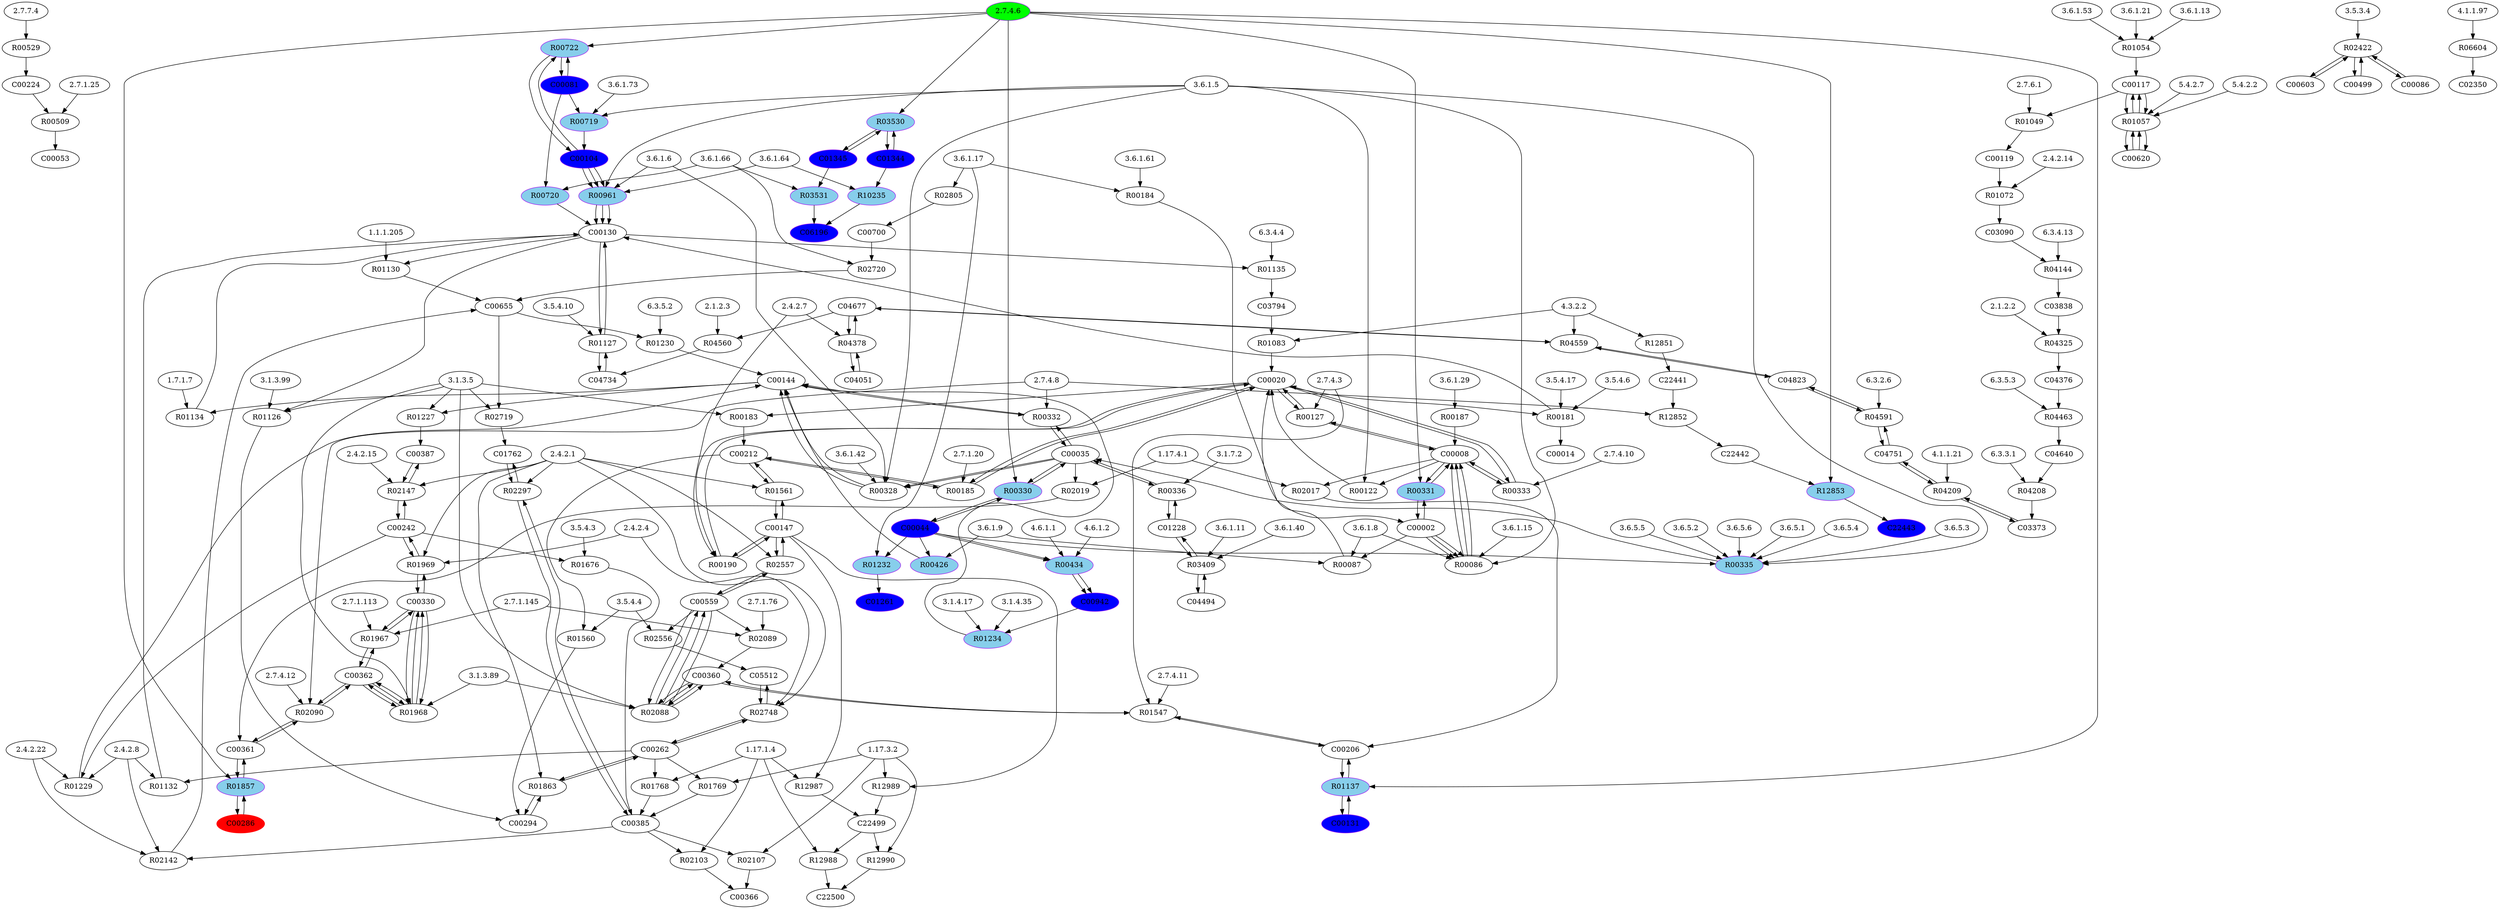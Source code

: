 digraph G {
"2.7.7.4" [type=E];
"3.6.1.66" [type=E];
"3.1.4.17" [type=E];
"1.7.1.7" [type=E];
"3.6.5.5" [type=E];
"3.5.4.17" [type=E];
"3.5.4.4" [type=E];
"3.6.1.5" [type=E];
"3.6.1.17" [type=E];
"2.4.2.1" [type=E];
"3.5.3.4" [type=E];
"4.1.1.21" [type=E];
"1.17.1.4" [type=E];
"2.7.1.76" [type=E];
"2.1.2.2" [type=E];
"2.7.4.10" [type=E];
"3.6.1.8" [type=E];
"3.6.5.2" [type=E];
"1.17.3.2" [type=E];
"2.4.2.4" [type=E];
"3.6.1.15" [type=E];
"3.6.5.6" [type=E];
"3.6.5.1" [type=E];
"3.6.1.73" [type=E];
"3.6.1.11" [type=E];
"2.7.4.11" [type=E];
"3.6.1.64" [type=E];
"2.7.1.113" [type=E];
"2.7.4.8" [type=E];
"3.6.1.29" [type=E];
"3.6.1.61" [type=E];
"3.6.1.13" [type=E];
"2.4.2.7" [type=E];
"2.4.2.8" [type=E];
"3.6.1.9" [type=E];
"3.6.5.4" [type=E];
"3.1.3.5" [type=E];
"2.4.2.22" [type=E];
"3.5.4.3" [type=E];
"1.1.1.205" [type=E];
"5.4.2.7" [type=E];
"3.6.1.42" [type=E];
"3.1.4.35" [type=E];
"2.7.1.145" [type=E];
"2.7.6.1" [type=E];
"3.6.5.3" [type=E];
"3.5.4.10" [type=E];
"2.7.1.25" [type=E];
"3.6.1.6" [type=E];
"3.6.1.53" [type=E];
"1.17.4.1" [type=E];
"6.3.3.1" [type=E];
"4.1.1.97" [type=E];
"6.3.5.3" [type=E];
"2.7.4.12" [type=E];
"6.3.4.13" [type=E];
"4.6.1.1" [type=E];
"2.7.4.6" [color=purple, fillcolor=green, style=filled, type=E];
"4.3.2.2" [type=E];
"3.5.4.6" [type=E];
"2.1.2.3" [type=E];
"2.7.4.3" [type=E];
"6.3.2.6" [type=E];
"2.4.2.15" [type=E];
"2.4.2.14" [type=E];
"2.7.1.20" [type=E];
"5.4.2.2" [type=E];
"3.1.3.89" [type=E];
"6.3.4.4" [type=E];
"6.3.5.2" [type=E];
"4.6.1.2" [type=E];
"3.6.1.21" [type=E];
"3.6.1.40" [type=E];
"3.1.3.99" [type=E];
"3.1.7.2" [type=E];
R01132 [type=R];
R04591 [type=R];
R02090 [type=R];
R01049 [type=R];
R00086 [type=R];
R12851 [type=R];
R00722 [color=purple, fillcolor=skyblue, style=filled, type=R];
R00330 [color=purple, fillcolor=skyblue, style=filled, type=R];
R00184 [type=R];
R01127 [type=R];
R01072 [type=R];
R12853 [color=purple, fillcolor=skyblue, style=filled, type=R];
R03531 [color=purple, fillcolor=skyblue, style=filled, type=R];
R12987 [type=R];
R01547 [type=R];
R00336 [type=R];
R00720 [color=purple, fillcolor=skyblue, style=filled, type=R];
R01863 [type=R];
R01857 [color=purple, fillcolor=skyblue, style=filled, type=R];
R02720 [type=R];
R02719 [type=R];
R00335 [color=purple, fillcolor=skyblue, style=filled, type=R];
R00122 [type=R];
R01768 [type=R];
R04208 [type=R];
R00509 [type=R];
R01561 [type=R];
R00529 [type=R];
R00426 [color=purple, fillcolor=skyblue, style=filled, type=R];
R01967 [type=R];
R01234 [color=purple, fillcolor=skyblue, style=filled, type=R];
R02147 [type=R];
R00187 [type=R];
R02107 [type=R];
R04209 [type=R];
R01130 [type=R];
R00183 [type=R];
R00961 [color=purple, fillcolor=skyblue, style=filled, type=R];
R02557 [type=R];
R01968 [type=R];
R01229 [type=R];
R00087 [type=R];
R01083 [type=R];
R12989 [type=R];
R12852 [type=R];
R02089 [type=R];
R04560 [type=R];
R00185 [type=R];
R01227 [type=R];
R02142 [type=R];
R01135 [type=R];
R02805 [type=R];
R01230 [type=R];
R00181 [type=R];
R01054 [type=R];
R04144 [type=R];
R00190 [type=R];
R00332 [type=R];
R01560 [type=R];
R02297 [type=R];
R03409 [type=R];
R03530 [color=purple, fillcolor=skyblue, style=filled, type=R];
R02088 [type=R];
R04559 [type=R];
R01134 [type=R];
R02019 [type=R];
R02748 [type=R];
R06604 [type=R];
R00127 [type=R];
R02017 [type=R];
R00434 [color=purple, fillcolor=skyblue, style=filled, type=R];
R00719 [color=purple, fillcolor=skyblue, style=filled, type=R];
R01057 [type=R];
R02422 [type=R];
R00331 [color=purple, fillcolor=skyblue, style=filled, type=R];
R12988 [type=R];
R04378 [type=R];
R12990 [type=R];
R04463 [type=R];
R01137 [color=purple, fillcolor=skyblue, style=filled, type=R];
R04325 [type=R];
R02103 [type=R];
R01769 [type=R];
R02556 [type=R];
R01676 [type=R];
R01969 [type=R];
R00333 [type=R];
R01126 [type=R];
R00328 [type=R];
R01232 [color=purple, fillcolor=skyblue, style=filled, type=R];
R10235 [color=purple, fillcolor=skyblue, style=filled, type=R];
C00655 [type=C];
C04051 [type=C];
C03794 [type=C];
C00008 [type=C];
C00360 [type=C];
C00212 [type=C];
C00044 [color=purple, fillcolor=blue, style=filled, type=C];
C00053 [type=C];
C00147 [type=C];
C00362 [type=C];
C04494 [type=C];
C03090 [type=C];
C00081 [color=purple, fillcolor=blue, style=filled, type=C];
C00603 [type=C];
C00117 [type=C];
C00130 [type=C];
C04734 [type=C];
C00206 [type=C];
C05512 [type=C];
C22441 [type=C];
C22499 [type=C];
C04376 [type=C];
C03838 [type=C];
C00361 [type=C];
C00242 [type=C];
C04751 [type=C];
C00499 [type=C];
C03373 [type=C];
C00620 [type=C];
C01345 [color=purple, fillcolor=blue, style=filled, type=C];
C00086 [type=C];
C00366 [type=C];
C00131 [color=purple, fillcolor=blue, style=filled, type=C];
C00119 [type=C];
C22500 [type=C];
C00014 [type=C];
C01228 [type=C];
C00002 [type=C];
C00020 [type=C];
C01762 [type=C];
C00224 [type=C];
C06196 [color=purple, fillcolor=blue, style=filled, type=C];
C04823 [type=C];
C00144 [type=C];
C00294 [type=C];
C00942 [color=purple, fillcolor=blue, style=filled, type=C];
C00700 [type=C];
C02350 [type=C];
C00286 [color=red, fillcolor=red, style=filled, type=C];
C01344 [color=purple, fillcolor=blue, style=filled, type=C];
C00104 [color=purple, fillcolor=blue, style=filled, type=C];
C04677 [type=C];
C00387 [type=C];
C01261 [color=purple, fillcolor=blue, style=filled, type=C];
C00035 [type=C];
C00385 [type=C];
C04640 [type=C];
C00330 [type=C];
C22443 [color=purple, fillcolor=blue, style=filled, type=C];
C00262 [type=C];
C00559 [type=C];
C22442 [type=C];
C00035 -> R02019;
R02019 -> C00361;
C00385 -> R02107;
R02107 -> C00366;
C00117 -> R01049;
R01049 -> C00119;
C00119 -> R01072;
R01072 -> C03090;
C03090 -> R04144;
R04144 -> C03838;
C03838 -> R04325;
R04325 -> C04376;
C04640 -> R04208;
R04208 -> C03373;
C04677 -> R04560;
R04560 -> C04734;
C04823 -> R04559;
R04559 -> C04823;
R04559 -> C04677;
C04677 -> R04559;
C04751 -> R04591;
R04591 -> C04751;
R04591 -> C04823;
C04823 -> R04591;
C04751 -> R04209;
R04209 -> C04751;
R04209 -> C03373;
C03373 -> R04209;
C04734 -> R01127;
R01127 -> C04734;
R01127 -> C00130;
C00130 -> R01127;
C00002 -> R00086;
R00086 -> C00008;
C00002 -> R00086;
R00086 -> C00008;
C00008 -> R00331;
R00331 -> C00008;
R00331 -> C00002;
C00002 -> R00331;
C00206 -> R01137;
R01137 -> C00206;
R01137 -> C00131;
C00131 -> R01137;
C00008 -> R02017;
R02017 -> C00206;
C00008 -> R00122;
R00122 -> C00020;
C00020 -> R00127;
R00127 -> C00020;
R00127 -> C00008;
C00008 -> R00127;
C03794 -> R01083;
R01083 -> C00020;
C00130 -> R01135;
R01135 -> C03794;
C00020 -> R00181;
R00181 -> C00130;
R00181 -> C00014;
C00020 -> R00183;
R00183 -> C00212;
C00212 -> R00185;
R00185 -> C00212;
R00185 -> C00020;
C00020 -> R00185;
C00020 -> R00190;
R00190 -> C00020;
R00190 -> C00147;
C00147 -> R00190;
C00360 -> R02088;
R02088 -> C00360;
R02088 -> C00559;
C00559 -> R02088;
C00559 -> R02556;
R02556 -> C05512;
C05512 -> R02748;
R02748 -> C05512;
R02748 -> C00262;
C00262 -> R02748;
C01762 -> R02297;
R02297 -> C01762;
R02297 -> C00385;
C00385 -> R02297;
C00130 -> R01126;
R01126 -> C00294;
C00212 -> R01560;
R01560 -> C00294;
C00104 -> R00961;
R00961 -> C00130;
C00104 -> R00722;
R00722 -> C00104;
R00722 -> C00081;
C00081 -> R00722;
C00081 -> R00719;
R00719 -> C00104;
C00144 -> R01134;
R01134 -> C00130;
C00130 -> R01130;
R01130 -> C00655;
C00655 -> R01230;
R01230 -> C00144;
C00035 -> R00328;
R00328 -> C00144;
C00035 -> R00328;
R00328 -> C00144;
C00262 -> R01132;
R01132 -> C00130;
C00212 -> R01561;
R01561 -> C00212;
R01561 -> C00147;
C00147 -> R01561;
C00262 -> R01769;
R01769 -> C00385;
C00144 -> R01227;
R01227 -> C00387;
C00294 -> R01863;
R01863 -> C00294;
R01863 -> C00262;
C00262 -> R01863;
C00385 -> R02142;
R02142 -> C00655;
C00655 -> R02719;
R02719 -> C01762;
C00242 -> R01229;
R01229 -> C00144;
C00144 -> R00332;
R00332 -> C00144;
R00332 -> C00035;
C00035 -> R00332;
C00330 -> R01969;
R01969 -> C00330;
R01969 -> C00242;
C00242 -> R01969;
C00242 -> R01676;
R01676 -> C00385;
C00499 -> R02422;
R02422 -> C00499;
R02422 -> C00603;
C00603 -> R02422;
R02422 -> C00086;
C00086 -> R02422;
C01228 -> R00336;
R00336 -> C01228;
R00336 -> C00035;
C00035 -> R00336;
C04494 -> R03409;
R03409 -> C04494;
R03409 -> C01228;
C01228 -> R03409;
C00044 -> R00335;
R00335 -> C00035;
C00035 -> R00330;
R00330 -> C00035;
R00330 -> C00044;
C00044 -> R00330;
C00362 -> R02090;
R02090 -> C00362;
R02090 -> C00361;
C00361 -> R02090;
C00361 -> R01857;
R01857 -> C00361;
R01857 -> C00286;
C00286 -> R01857;
C00362 -> R01968;
R01968 -> C00362;
R01968 -> C00330;
C00330 -> R01968;
C00387 -> R02147;
R02147 -> C00387;
R02147 -> C00242;
C00242 -> R02147;
C00044 -> R00434;
R00434 -> C00942;
C00942 -> R01234;
R01234 -> C00144;
R00529 -> C00224;
C00224 -> R00509;
R00509 -> C00053;
C00262 -> R01768;
R01768 -> C00385;
C00385 -> R02103;
R02103 -> C00366;
C04376 -> R04463;
R04463 -> C04640;
C00081 -> R00720;
R00720 -> C00130;
C00700 -> R02720;
R02720 -> C00655;
R00184 -> C00002;
C00044 -> R01232;
R01232 -> C01261;
C00330 -> R01967;
R01967 -> C00330;
R01967 -> C00362;
C00362 -> R01967;
R02805 -> C00700;
C00620 -> R01057;
R01057 -> C00620;
R01057 -> C00117;
C00117 -> R01057;
R01054 -> C00117;
C00559 -> R02089;
R02089 -> C00360;
C00147 -> R02557;
R02557 -> C00147;
R02557 -> C00559;
C00559 -> R02557;
C00360 -> R01547;
R01547 -> C00360;
R01547 -> C00206;
C00206 -> R01547;
C01344 -> R03530;
R03530 -> C01344;
R03530 -> C01345;
C01345 -> R03530;
R00187 -> C00008;
C00044 -> R00434;
R00434 -> C00942;
C04677 -> R04378;
R04378 -> C04677;
R04378 -> C04051;
C04051 -> R04378;
C00104 -> R00961;
R00961 -> C00130;
C00002 -> R00086;
R00086 -> C00008;
R06604 -> C02350;
C00620 -> R01057;
R01057 -> C00620;
R01057 -> C00117;
C00117 -> R01057;
C00104 -> R00961;
R00961 -> C00130;
C01344 -> R10235;
R10235 -> C06196;
C01345 -> R03531;
R03531 -> C06196;
C00020 -> R00333;
R00333 -> C00020;
R00333 -> C00008;
C00008 -> R00333;
C00002 -> R00087;
R00087 -> C00020;
C00044 -> R00426;
R00426 -> C00144;
C00360 -> R02088;
R02088 -> C00360;
R02088 -> C00559;
C00559 -> R02088;
C00362 -> R01968;
R01968 -> C00362;
R01968 -> C00330;
C00330 -> R01968;
R12851 -> C22441;
C22441 -> R12852;
R12852 -> C22442;
C22442 -> R12853;
R12853 -> C22443;
C22499 -> R12988;
R12988 -> C22500;
C22499 -> R12990;
R12990 -> C22500;
C00147 -> R12987;
R12987 -> C22499;
C00147 -> R12989;
R12989 -> C22499;
"2.4.2.8" -> R01132;
"6.3.2.6" -> R04591;
"2.7.4.8" -> R02090;
"2.7.4.12" -> R02090;
"2.7.6.1" -> R01049;
"3.6.1.5" -> R00086;
"3.6.1.8" -> R00086;
"3.6.1.15" -> R00086;
"4.3.2.2" -> R12851;
"2.7.4.6" -> R00722;
"2.7.4.6" -> R00330;
"3.6.1.17" -> R00184;
"3.6.1.61" -> R00184;
"3.5.4.10" -> R01127;
"2.4.2.14" -> R01072;
"2.7.4.6" -> R12853;
"3.6.1.66" -> R03531;
"1.17.1.4" -> R12987;
"2.7.4.3" -> R01547;
"2.7.4.11" -> R01547;
"3.1.7.2" -> R00336;
"3.6.1.66" -> R00720;
"2.4.2.1" -> R01863;
"2.7.4.6" -> R01857;
"3.6.1.66" -> R02720;
"3.1.3.5" -> R02719;
"3.6.1.5" -> R00335;
"3.6.5.1" -> R00335;
"3.6.5.2" -> R00335;
"3.6.5.3" -> R00335;
"3.6.5.4" -> R00335;
"3.6.5.5" -> R00335;
"3.6.5.6" -> R00335;
"3.6.1.5" -> R00122;
"1.17.1.4" -> R01768;
"6.3.3.1" -> R04208;
"2.7.1.25" -> R00509;
"2.4.2.1" -> R01561;
"2.7.7.4" -> R00529;
"3.6.1.9" -> R00426;
"2.7.1.113" -> R01967;
"2.7.1.145" -> R01967;
"3.1.4.17" -> R01234;
"3.1.4.35" -> R01234;
"2.4.2.1" -> R02147;
"2.4.2.15" -> R02147;
"3.6.1.29" -> R00187;
"1.17.3.2" -> R02107;
"4.1.1.21" -> R04209;
"1.1.1.205" -> R01130;
"3.1.3.5" -> R00183;
"3.6.1.5" -> R00961;
"3.6.1.6" -> R00961;
"3.6.1.64" -> R00961;
"2.4.2.1" -> R02557;
"3.1.3.5" -> R01968;
"3.1.3.89" -> R01968;
"2.4.2.8" -> R01229;
"2.4.2.22" -> R01229;
"3.6.1.8" -> R00087;
"3.6.1.9" -> R00087;
"4.3.2.2" -> R01083;
"1.17.3.2" -> R12989;
"2.7.4.8" -> R12852;
"2.7.1.76" -> R02089;
"2.7.1.145" -> R02089;
"2.1.2.3" -> R04560;
"2.7.1.20" -> R00185;
"3.1.3.5" -> R01227;
"2.4.2.8" -> R02142;
"2.4.2.22" -> R02142;
"6.3.4.4" -> R01135;
"3.6.1.17" -> R02805;
"6.3.5.2" -> R01230;
"3.5.4.6" -> R00181;
"3.5.4.17" -> R00181;
"3.6.1.13" -> R01054;
"3.6.1.21" -> R01054;
"3.6.1.53" -> R01054;
"6.3.4.13" -> R04144;
"2.4.2.7" -> R00190;
"2.7.4.8" -> R00332;
"3.5.4.4" -> R01560;
"2.4.2.1" -> R02297;
"3.6.1.11" -> R03409;
"3.6.1.40" -> R03409;
"2.7.4.6" -> R03530;
"3.1.3.5" -> R02088;
"3.1.3.89" -> R02088;
"4.3.2.2" -> R04559;
"1.7.1.7" -> R01134;
"1.17.4.1" -> R02019;
"2.4.2.1" -> R02748;
"2.4.2.4" -> R02748;
"4.1.1.97" -> R06604;
"2.7.4.3" -> R00127;
"1.17.4.1" -> R02017;
"4.6.1.1" -> R00434;
"4.6.1.2" -> R00434;
"3.6.1.5" -> R00719;
"3.6.1.73" -> R00719;
"5.4.2.2" -> R01057;
"5.4.2.7" -> R01057;
"3.5.3.4" -> R02422;
"2.7.4.6" -> R00331;
"1.17.1.4" -> R12988;
"2.4.2.7" -> R04378;
"1.17.3.2" -> R12990;
"6.3.5.3" -> R04463;
"2.7.4.6" -> R01137;
"2.1.2.2" -> R04325;
"1.17.1.4" -> R02103;
"1.17.3.2" -> R01769;
"3.5.4.4" -> R02556;
"3.5.4.3" -> R01676;
"2.4.2.1" -> R01969;
"2.4.2.4" -> R01969;
"2.7.4.10" -> R00333;
"3.1.3.5" -> R01126;
"3.1.3.99" -> R01126;
"3.6.1.5" -> R00328;
"3.6.1.6" -> R00328;
"3.6.1.42" -> R00328;
"3.6.1.17" -> R01232;
"3.6.1.64" -> R10235;
}
